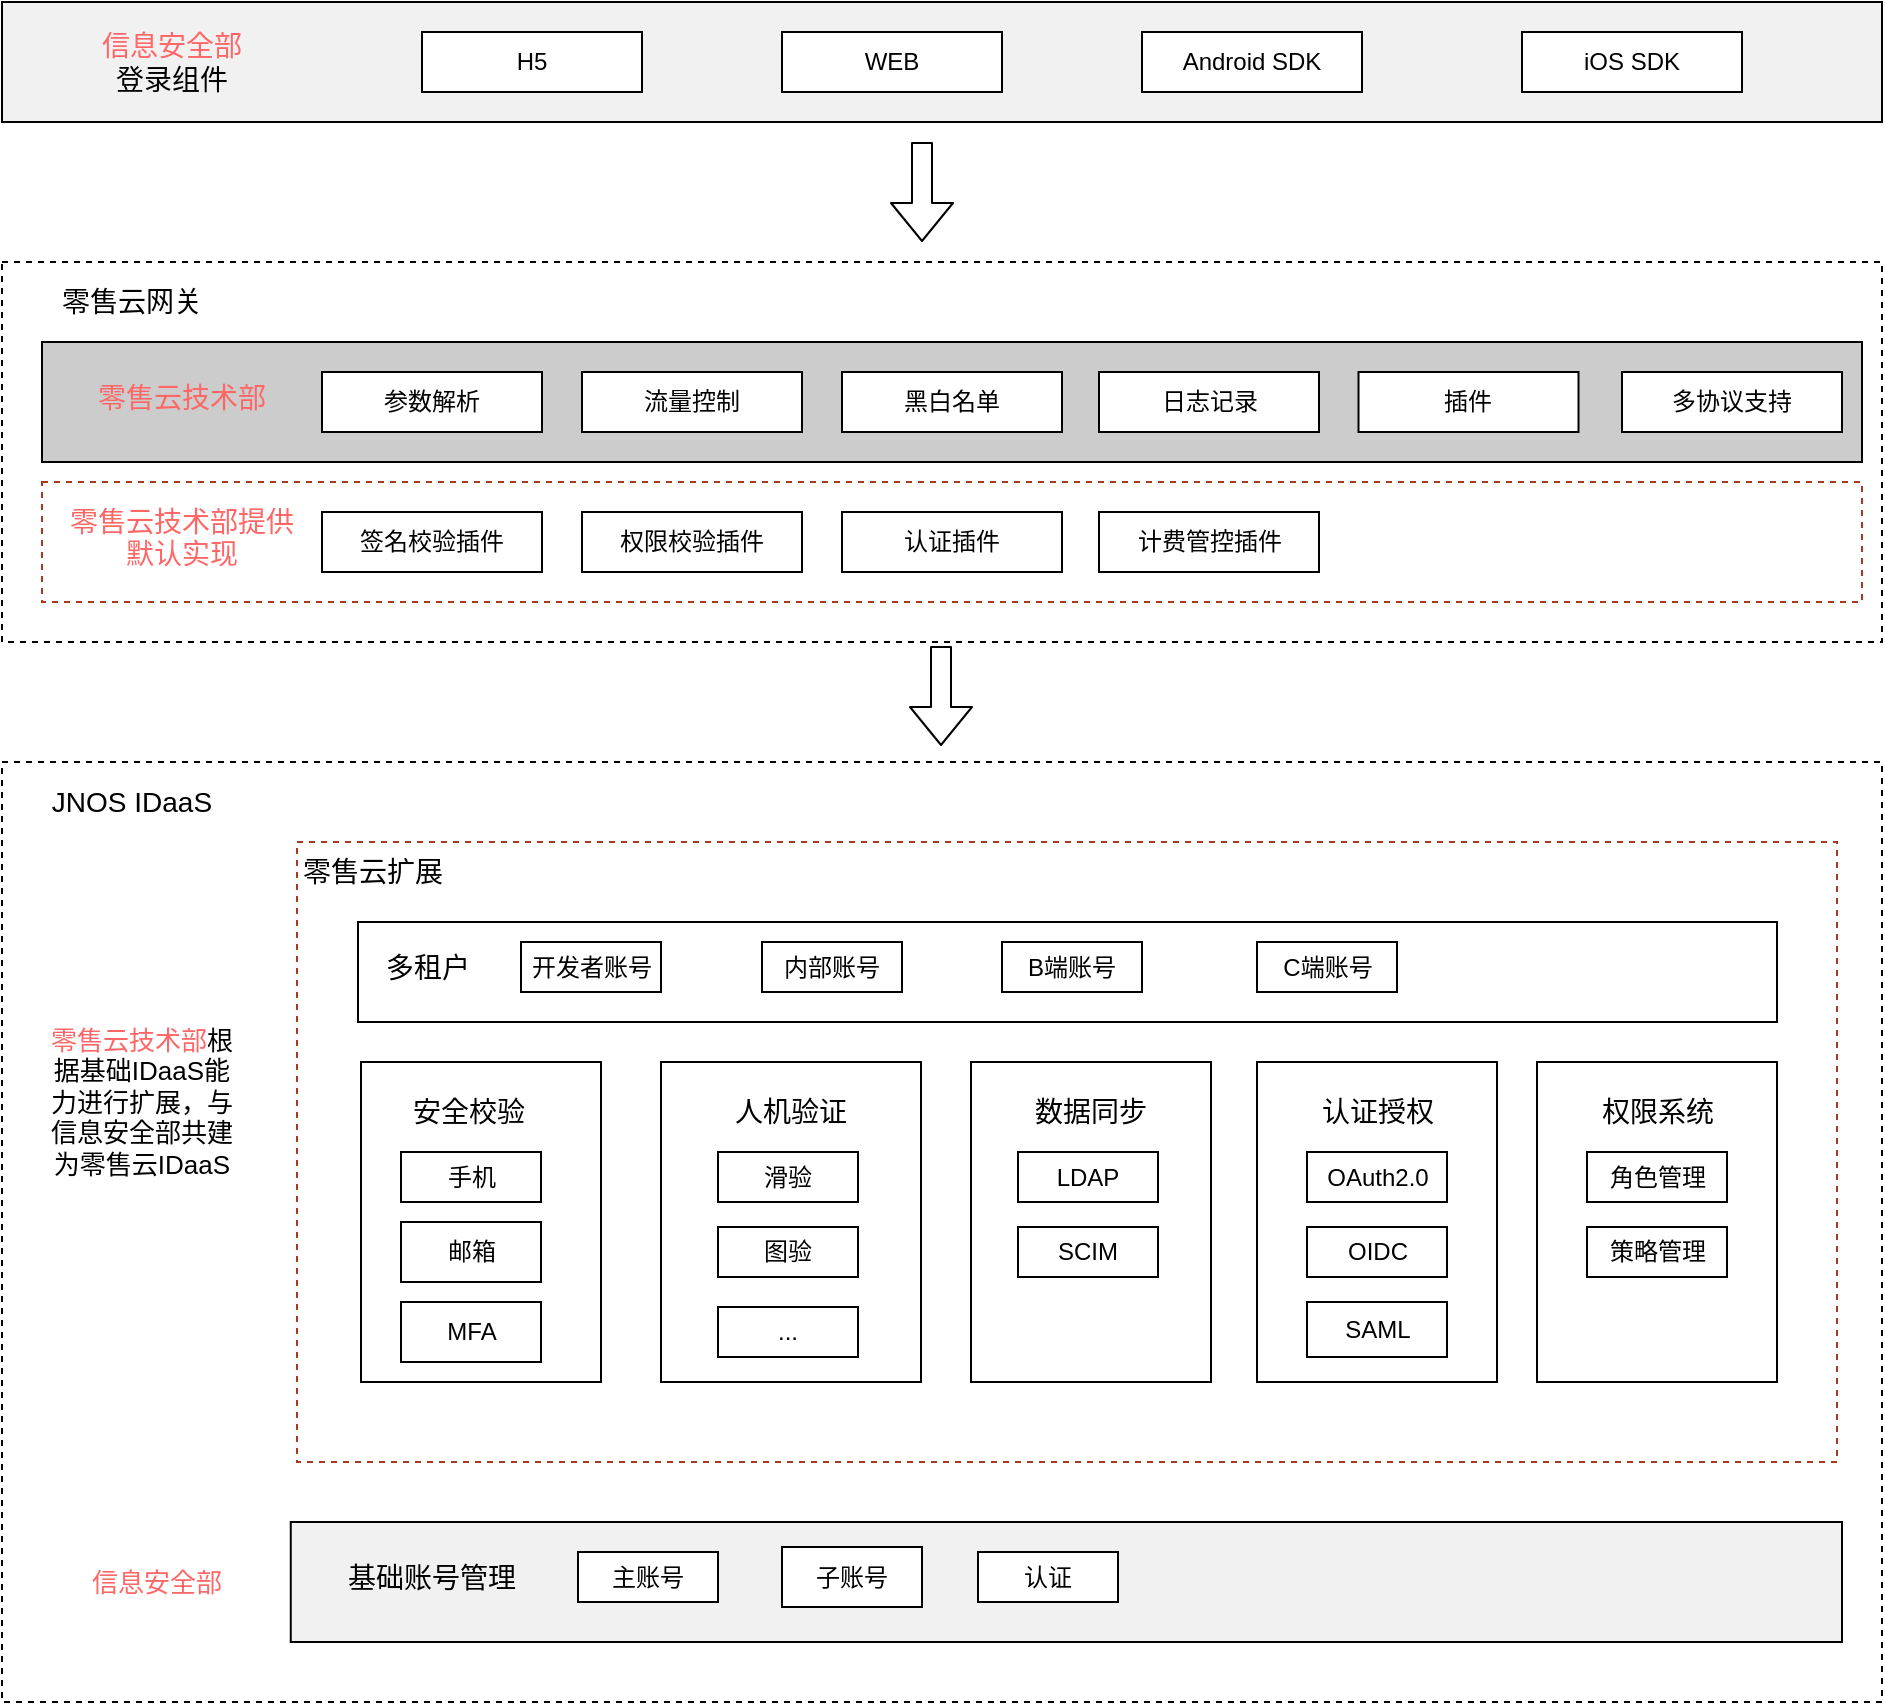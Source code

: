 <mxfile version="14.3.0" type="github">
  <diagram id="yDwkKxPdFmuVsry55Ucg" name="第 1 页">
    <mxGraphModel dx="2893" dy="1075" grid="1" gridSize="10" guides="1" tooltips="1" connect="1" arrows="1" fold="1" page="1" pageScale="1" pageWidth="827" pageHeight="1169" math="0" shadow="0">
      <root>
        <mxCell id="0" />
        <mxCell id="1" parent="0" />
        <mxCell id="HAz-nXSXMQ4NGfx6ONky-98" value="" style="rounded=0;whiteSpace=wrap;html=1;fillColor=#FFFFFF;dashed=1;" parent="1" vertex="1">
          <mxGeometry x="-100" y="370" width="940" height="190" as="geometry" />
        </mxCell>
        <mxCell id="HAz-nXSXMQ4NGfx6ONky-61" value="" style="rounded=0;whiteSpace=wrap;html=1;fillColor=#FFFFFF;dashed=1;" parent="1" vertex="1">
          <mxGeometry x="-100" y="620" width="940" height="470" as="geometry" />
        </mxCell>
        <mxCell id="HAz-nXSXMQ4NGfx6ONky-42" value="" style="rounded=0;whiteSpace=wrap;html=1;dashed=1;fillColor=#FFFFFF;strokeColor=#AB3820;" parent="1" vertex="1">
          <mxGeometry x="47.5" y="660" width="770" height="310" as="geometry" />
        </mxCell>
        <mxCell id="HAz-nXSXMQ4NGfx6ONky-40" value="" style="rounded=0;whiteSpace=wrap;html=1;fillColor=#F2F1F2;" parent="1" vertex="1">
          <mxGeometry x="44.38" y="1000" width="775.62" height="60" as="geometry" />
        </mxCell>
        <mxCell id="HAz-nXSXMQ4NGfx6ONky-8" value="主账号" style="rounded=0;whiteSpace=wrap;html=1;" parent="1" vertex="1">
          <mxGeometry x="188" y="1015" width="70" height="25" as="geometry" />
        </mxCell>
        <mxCell id="HAz-nXSXMQ4NGfx6ONky-10" value="子账号" style="rounded=0;whiteSpace=wrap;html=1;" parent="1" vertex="1">
          <mxGeometry x="290" y="1012.5" width="70" height="30" as="geometry" />
        </mxCell>
        <mxCell id="HAz-nXSXMQ4NGfx6ONky-22" value="认证" style="rounded=0;whiteSpace=wrap;html=1;" parent="1" vertex="1">
          <mxGeometry x="388" y="1015" width="70" height="25" as="geometry" />
        </mxCell>
        <mxCell id="HAz-nXSXMQ4NGfx6ONky-24" value="" style="rounded=0;whiteSpace=wrap;html=1;" parent="1" vertex="1">
          <mxGeometry x="79.5" y="770" width="120" height="160" as="geometry" />
        </mxCell>
        <mxCell id="HAz-nXSXMQ4NGfx6ONky-25" value="&lt;font style=&quot;font-size: 14px&quot;&gt;安全校验&lt;/font&gt;" style="text;html=1;strokeColor=none;fillColor=none;align=center;verticalAlign=middle;whiteSpace=wrap;rounded=0;" parent="1" vertex="1">
          <mxGeometry x="99.5" y="785" width="67" height="20" as="geometry" />
        </mxCell>
        <mxCell id="HAz-nXSXMQ4NGfx6ONky-26" value="手机" style="rounded=0;whiteSpace=wrap;html=1;" parent="1" vertex="1">
          <mxGeometry x="99.5" y="815" width="70" height="25" as="geometry" />
        </mxCell>
        <mxCell id="HAz-nXSXMQ4NGfx6ONky-27" value="邮箱" style="rounded=0;whiteSpace=wrap;html=1;" parent="1" vertex="1">
          <mxGeometry x="99.5" y="850" width="70" height="30" as="geometry" />
        </mxCell>
        <mxCell id="HAz-nXSXMQ4NGfx6ONky-28" value="MFA" style="rounded=0;whiteSpace=wrap;html=1;" parent="1" vertex="1">
          <mxGeometry x="99.5" y="890" width="70" height="30" as="geometry" />
        </mxCell>
        <mxCell id="HAz-nXSXMQ4NGfx6ONky-29" value="" style="rounded=0;whiteSpace=wrap;html=1;" parent="1" vertex="1">
          <mxGeometry x="229.5" y="770" width="130" height="160" as="geometry" />
        </mxCell>
        <mxCell id="HAz-nXSXMQ4NGfx6ONky-30" value="&lt;font style=&quot;font-size: 14px&quot;&gt;人机验证&lt;/font&gt;" style="text;html=1;strokeColor=none;fillColor=none;align=center;verticalAlign=middle;whiteSpace=wrap;rounded=0;" parent="1" vertex="1">
          <mxGeometry x="261" y="785" width="67" height="20" as="geometry" />
        </mxCell>
        <mxCell id="HAz-nXSXMQ4NGfx6ONky-31" value="滑验" style="rounded=0;whiteSpace=wrap;html=1;" parent="1" vertex="1">
          <mxGeometry x="258" y="815" width="70" height="25" as="geometry" />
        </mxCell>
        <mxCell id="HAz-nXSXMQ4NGfx6ONky-32" value="图验" style="rounded=0;whiteSpace=wrap;html=1;" parent="1" vertex="1">
          <mxGeometry x="258" y="852.5" width="70" height="25" as="geometry" />
        </mxCell>
        <mxCell id="HAz-nXSXMQ4NGfx6ONky-34" value="" style="rounded=0;whiteSpace=wrap;html=1;" parent="1" vertex="1">
          <mxGeometry x="384.5" y="770" width="120" height="160" as="geometry" />
        </mxCell>
        <mxCell id="HAz-nXSXMQ4NGfx6ONky-35" value="&lt;span style=&quot;font-size: 14px&quot;&gt;数据同步&lt;/span&gt;" style="text;html=1;strokeColor=none;fillColor=none;align=center;verticalAlign=middle;whiteSpace=wrap;rounded=0;" parent="1" vertex="1">
          <mxGeometry x="411" y="785" width="67" height="20" as="geometry" />
        </mxCell>
        <mxCell id="HAz-nXSXMQ4NGfx6ONky-36" value="..." style="rounded=0;whiteSpace=wrap;html=1;" parent="1" vertex="1">
          <mxGeometry x="258" y="892.5" width="70" height="25" as="geometry" />
        </mxCell>
        <mxCell id="HAz-nXSXMQ4NGfx6ONky-37" value="LDAP" style="rounded=0;whiteSpace=wrap;html=1;" parent="1" vertex="1">
          <mxGeometry x="408" y="815" width="70" height="25" as="geometry" />
        </mxCell>
        <mxCell id="HAz-nXSXMQ4NGfx6ONky-38" value="SCIM" style="rounded=0;whiteSpace=wrap;html=1;" parent="1" vertex="1">
          <mxGeometry x="408" y="852.5" width="70" height="25" as="geometry" />
        </mxCell>
        <mxCell id="HAz-nXSXMQ4NGfx6ONky-41" value="&lt;font style=&quot;font-size: 14px&quot;&gt;基础账号管理&lt;/font&gt;" style="text;html=1;strokeColor=none;fillColor=none;align=center;verticalAlign=middle;whiteSpace=wrap;rounded=0;dashed=1;" parent="1" vertex="1">
          <mxGeometry x="60.0" y="1017.5" width="110" height="20" as="geometry" />
        </mxCell>
        <mxCell id="HAz-nXSXMQ4NGfx6ONky-44" value="" style="rounded=0;whiteSpace=wrap;html=1;" parent="1" vertex="1">
          <mxGeometry x="78" y="700" width="709.5" height="50" as="geometry" />
        </mxCell>
        <mxCell id="HAz-nXSXMQ4NGfx6ONky-45" value="&lt;font style=&quot;font-size: 14px&quot;&gt;多租户&lt;/font&gt;" style="text;html=1;strokeColor=none;fillColor=none;align=center;verticalAlign=middle;whiteSpace=wrap;rounded=0;" parent="1" vertex="1">
          <mxGeometry x="88" y="712.5" width="50" height="20" as="geometry" />
        </mxCell>
        <mxCell id="HAz-nXSXMQ4NGfx6ONky-46" value="开发者账号" style="rounded=0;whiteSpace=wrap;html=1;" parent="1" vertex="1">
          <mxGeometry x="159.5" y="710" width="70" height="25" as="geometry" />
        </mxCell>
        <mxCell id="HAz-nXSXMQ4NGfx6ONky-47" value="B端账号" style="rounded=0;whiteSpace=wrap;html=1;" parent="1" vertex="1">
          <mxGeometry x="400" y="710" width="70" height="25" as="geometry" />
        </mxCell>
        <mxCell id="HAz-nXSXMQ4NGfx6ONky-48" value="C端账号" style="rounded=0;whiteSpace=wrap;html=1;" parent="1" vertex="1">
          <mxGeometry x="527.5" y="710" width="70" height="25" as="geometry" />
        </mxCell>
        <mxCell id="HAz-nXSXMQ4NGfx6ONky-49" value="内部账号" style="rounded=0;whiteSpace=wrap;html=1;" parent="1" vertex="1">
          <mxGeometry x="280" y="710" width="70" height="25" as="geometry" />
        </mxCell>
        <mxCell id="HAz-nXSXMQ4NGfx6ONky-50" value="" style="rounded=0;whiteSpace=wrap;html=1;" parent="1" vertex="1">
          <mxGeometry x="527.5" y="770" width="120" height="160" as="geometry" />
        </mxCell>
        <mxCell id="HAz-nXSXMQ4NGfx6ONky-51" value="&lt;font style=&quot;font-size: 14px&quot;&gt;认证授权&lt;/font&gt;" style="text;html=1;strokeColor=none;fillColor=none;align=center;verticalAlign=middle;whiteSpace=wrap;rounded=0;" parent="1" vertex="1">
          <mxGeometry x="557.5" y="785" width="60" height="20" as="geometry" />
        </mxCell>
        <mxCell id="HAz-nXSXMQ4NGfx6ONky-52" value="OAuth2.0" style="rounded=0;whiteSpace=wrap;html=1;" parent="1" vertex="1">
          <mxGeometry x="552.5" y="815" width="70" height="25" as="geometry" />
        </mxCell>
        <mxCell id="HAz-nXSXMQ4NGfx6ONky-55" value="OIDC" style="rounded=0;whiteSpace=wrap;html=1;" parent="1" vertex="1">
          <mxGeometry x="552.5" y="852.5" width="70" height="25" as="geometry" />
        </mxCell>
        <mxCell id="HAz-nXSXMQ4NGfx6ONky-59" value="SAML" style="rounded=0;whiteSpace=wrap;html=1;" parent="1" vertex="1">
          <mxGeometry x="552.5" y="890" width="70" height="27.5" as="geometry" />
        </mxCell>
        <mxCell id="HAz-nXSXMQ4NGfx6ONky-60" value="" style="rounded=0;whiteSpace=wrap;html=1;fillColor=#F2F1F2;" parent="1" vertex="1">
          <mxGeometry x="-100" y="240" width="940" height="60" as="geometry" />
        </mxCell>
        <mxCell id="HAz-nXSXMQ4NGfx6ONky-62" value="&lt;font style=&quot;font-size: 14px&quot;&gt;JNOS IDaaS&lt;/font&gt;" style="text;html=1;strokeColor=none;fillColor=none;align=center;verticalAlign=middle;whiteSpace=wrap;rounded=0;dashed=1;" parent="1" vertex="1">
          <mxGeometry x="-90" y="630" width="110" height="20" as="geometry" />
        </mxCell>
        <mxCell id="HAz-nXSXMQ4NGfx6ONky-63" value="&lt;font style=&quot;font-size: 13px&quot;&gt;&lt;font color=&quot;#ff6666&quot; style=&quot;font-size: 13px&quot;&gt;零售云技术部&lt;/font&gt;根据基础IDaaS能力进行扩展，与信息安全部共建为零售云IDaaS&lt;/font&gt;" style="text;html=1;strokeColor=none;fillColor=none;align=center;verticalAlign=middle;whiteSpace=wrap;rounded=0;dashed=1;" parent="1" vertex="1">
          <mxGeometry x="-80" y="765" width="100" height="50" as="geometry" />
        </mxCell>
        <mxCell id="HAz-nXSXMQ4NGfx6ONky-65" value="&lt;font style=&quot;font-size: 13px&quot;&gt;&lt;font color=&quot;#ff6666&quot; style=&quot;font-size: 13px&quot;&gt;信息安全部&lt;/font&gt;&lt;/font&gt;" style="text;html=1;strokeColor=none;fillColor=none;align=center;verticalAlign=middle;whiteSpace=wrap;rounded=0;dashed=1;" parent="1" vertex="1">
          <mxGeometry x="-74.37" y="1015" width="102.5" height="30" as="geometry" />
        </mxCell>
        <mxCell id="HAz-nXSXMQ4NGfx6ONky-75" value="" style="rounded=0;whiteSpace=wrap;html=1;fillColor=#CCCCCC;" parent="1" vertex="1">
          <mxGeometry x="-80" y="410" width="910" height="60" as="geometry" />
        </mxCell>
        <mxCell id="HAz-nXSXMQ4NGfx6ONky-76" value="H5" style="rounded=0;whiteSpace=wrap;html=1;fillColor=#FFFFFF;" parent="1" vertex="1">
          <mxGeometry x="110" y="255" width="110" height="30" as="geometry" />
        </mxCell>
        <mxCell id="HAz-nXSXMQ4NGfx6ONky-77" value="WEB" style="rounded=0;whiteSpace=wrap;html=1;fillColor=#FFFFFF;" parent="1" vertex="1">
          <mxGeometry x="290" y="255" width="110" height="30" as="geometry" />
        </mxCell>
        <mxCell id="HAz-nXSXMQ4NGfx6ONky-78" value="Android SDK" style="rounded=0;whiteSpace=wrap;html=1;fillColor=#FFFFFF;" parent="1" vertex="1">
          <mxGeometry x="470" y="255" width="110" height="30" as="geometry" />
        </mxCell>
        <mxCell id="HAz-nXSXMQ4NGfx6ONky-79" value="iOS SDK" style="rounded=0;whiteSpace=wrap;html=1;fillColor=#FFFFFF;" parent="1" vertex="1">
          <mxGeometry x="660" y="255" width="110" height="30" as="geometry" />
        </mxCell>
        <mxCell id="HAz-nXSXMQ4NGfx6ONky-82" value="&lt;font style=&quot;font-size: 14px&quot;&gt;&lt;font color=&quot;#ff6666&quot;&gt;信息安全部&lt;/font&gt;&lt;br&gt;登录组件&lt;/font&gt;" style="text;html=1;strokeColor=none;fillColor=none;align=center;verticalAlign=middle;whiteSpace=wrap;rounded=0;dashed=1;" parent="1" vertex="1">
          <mxGeometry x="-70" y="260" width="110" height="20" as="geometry" />
        </mxCell>
        <mxCell id="HAz-nXSXMQ4NGfx6ONky-83" value="&lt;font style=&quot;font-size: 14px&quot;&gt;零售云扩展&lt;/font&gt;" style="text;html=1;strokeColor=none;fillColor=none;align=center;verticalAlign=middle;whiteSpace=wrap;rounded=0;dashed=1;" parent="1" vertex="1">
          <mxGeometry x="47.5" y="665" width="75" height="20" as="geometry" />
        </mxCell>
        <mxCell id="HAz-nXSXMQ4NGfx6ONky-85" value="参数解析" style="rounded=0;whiteSpace=wrap;html=1;fillColor=#FFFFFF;" parent="1" vertex="1">
          <mxGeometry x="60" y="425" width="110" height="30" as="geometry" />
        </mxCell>
        <mxCell id="HAz-nXSXMQ4NGfx6ONky-86" value="流量控制" style="rounded=0;whiteSpace=wrap;html=1;fillColor=#FFFFFF;" parent="1" vertex="1">
          <mxGeometry x="190" y="425" width="110" height="30" as="geometry" />
        </mxCell>
        <mxCell id="HAz-nXSXMQ4NGfx6ONky-87" value="黑白名单" style="rounded=0;whiteSpace=wrap;html=1;fillColor=#FFFFFF;" parent="1" vertex="1">
          <mxGeometry x="320" y="425" width="110" height="30" as="geometry" />
        </mxCell>
        <mxCell id="HAz-nXSXMQ4NGfx6ONky-88" value="日志记录" style="rounded=0;whiteSpace=wrap;html=1;fillColor=#FFFFFF;" parent="1" vertex="1">
          <mxGeometry x="448.5" y="425" width="110" height="30" as="geometry" />
        </mxCell>
        <mxCell id="HAz-nXSXMQ4NGfx6ONky-91" value="插件" style="rounded=0;whiteSpace=wrap;html=1;fillColor=#FFFFFF;" parent="1" vertex="1">
          <mxGeometry x="578.25" y="425" width="110" height="30" as="geometry" />
        </mxCell>
        <mxCell id="HAz-nXSXMQ4NGfx6ONky-94" value="" style="shape=flexArrow;endArrow=classic;html=1;" parent="1" edge="1">
          <mxGeometry width="50" height="50" relative="1" as="geometry">
            <mxPoint x="360" y="310" as="sourcePoint" />
            <mxPoint x="360" y="360" as="targetPoint" />
          </mxGeometry>
        </mxCell>
        <mxCell id="HAz-nXSXMQ4NGfx6ONky-95" value="" style="shape=flexArrow;endArrow=classic;html=1;" parent="1" edge="1">
          <mxGeometry width="50" height="50" relative="1" as="geometry">
            <mxPoint x="369.5" y="562" as="sourcePoint" />
            <mxPoint x="369.5" y="612" as="targetPoint" />
          </mxGeometry>
        </mxCell>
        <mxCell id="HAz-nXSXMQ4NGfx6ONky-96" value="多协议支持" style="rounded=0;whiteSpace=wrap;html=1;fillColor=#FFFFFF;" parent="1" vertex="1">
          <mxGeometry x="710" y="425" width="110" height="30" as="geometry" />
        </mxCell>
        <mxCell id="HAz-nXSXMQ4NGfx6ONky-100" value="" style="rounded=0;whiteSpace=wrap;html=1;dashed=1;fillColor=#FFFFFF;strokeColor=#AB3820;" parent="1" vertex="1">
          <mxGeometry x="-80" y="480" width="910" height="60" as="geometry" />
        </mxCell>
        <mxCell id="HAz-nXSXMQ4NGfx6ONky-101" value="签名校验插件" style="rounded=0;whiteSpace=wrap;html=1;" parent="1" vertex="1">
          <mxGeometry x="60" y="495" width="110" height="30" as="geometry" />
        </mxCell>
        <mxCell id="HAz-nXSXMQ4NGfx6ONky-102" value="认证插件" style="rounded=0;whiteSpace=wrap;html=1;" parent="1" vertex="1">
          <mxGeometry x="320" y="495" width="110" height="30" as="geometry" />
        </mxCell>
        <mxCell id="HAz-nXSXMQ4NGfx6ONky-103" value="计费管控插件" style="rounded=0;whiteSpace=wrap;html=1;" parent="1" vertex="1">
          <mxGeometry x="448.5" y="495" width="110" height="30" as="geometry" />
        </mxCell>
        <mxCell id="HAz-nXSXMQ4NGfx6ONky-104" value="权限校验插件" style="rounded=0;whiteSpace=wrap;html=1;" parent="1" vertex="1">
          <mxGeometry x="190" y="495" width="110" height="30" as="geometry" />
        </mxCell>
        <mxCell id="HAz-nXSXMQ4NGfx6ONky-105" value="&lt;font&gt;&lt;span style=&quot;font-size: 14px&quot;&gt;&lt;font color=&quot;#ff6666&quot;&gt;零售云技术部提供默认实现&lt;/font&gt;&lt;/span&gt;&lt;br&gt;&lt;br&gt;&lt;/font&gt;" style="text;html=1;strokeColor=none;fillColor=none;align=center;verticalAlign=middle;whiteSpace=wrap;rounded=0;dashed=1;" parent="1" vertex="1">
          <mxGeometry x="-70" y="505" width="120" height="20" as="geometry" />
        </mxCell>
        <mxCell id="HAz-nXSXMQ4NGfx6ONky-106" value="&lt;font style=&quot;font-size: 14px&quot;&gt;零售云网关&lt;/font&gt;" style="text;html=1;strokeColor=none;fillColor=none;align=center;verticalAlign=middle;whiteSpace=wrap;rounded=0;dashed=1;" parent="1" vertex="1">
          <mxGeometry x="-90" y="380" width="110" height="20" as="geometry" />
        </mxCell>
        <mxCell id="oX_RfR9QwyxiSgruX0zK-1" value="&lt;font&gt;&lt;span style=&quot;font-size: 14px&quot;&gt;&lt;font color=&quot;#ff6666&quot;&gt;零售云技术部&lt;/font&gt;&lt;/span&gt;&lt;br&gt;&lt;br&gt;&lt;/font&gt;" style="text;html=1;strokeColor=none;fillColor=none;align=center;verticalAlign=middle;whiteSpace=wrap;rounded=0;dashed=1;" vertex="1" parent="1">
          <mxGeometry x="-70" y="435" width="120" height="20" as="geometry" />
        </mxCell>
        <mxCell id="oX_RfR9QwyxiSgruX0zK-2" value="" style="rounded=0;whiteSpace=wrap;html=1;" vertex="1" parent="1">
          <mxGeometry x="667.5" y="770" width="120" height="160" as="geometry" />
        </mxCell>
        <mxCell id="oX_RfR9QwyxiSgruX0zK-3" value="&lt;font style=&quot;font-size: 14px&quot;&gt;权限系统&lt;/font&gt;" style="text;html=1;strokeColor=none;fillColor=none;align=center;verticalAlign=middle;whiteSpace=wrap;rounded=0;" vertex="1" parent="1">
          <mxGeometry x="697.5" y="785" width="60" height="20" as="geometry" />
        </mxCell>
        <mxCell id="oX_RfR9QwyxiSgruX0zK-4" value="角色管理" style="rounded=0;whiteSpace=wrap;html=1;" vertex="1" parent="1">
          <mxGeometry x="692.5" y="815" width="70" height="25" as="geometry" />
        </mxCell>
        <mxCell id="oX_RfR9QwyxiSgruX0zK-5" value="策略管理" style="rounded=0;whiteSpace=wrap;html=1;" vertex="1" parent="1">
          <mxGeometry x="692.5" y="852.5" width="70" height="25" as="geometry" />
        </mxCell>
      </root>
    </mxGraphModel>
  </diagram>
</mxfile>
